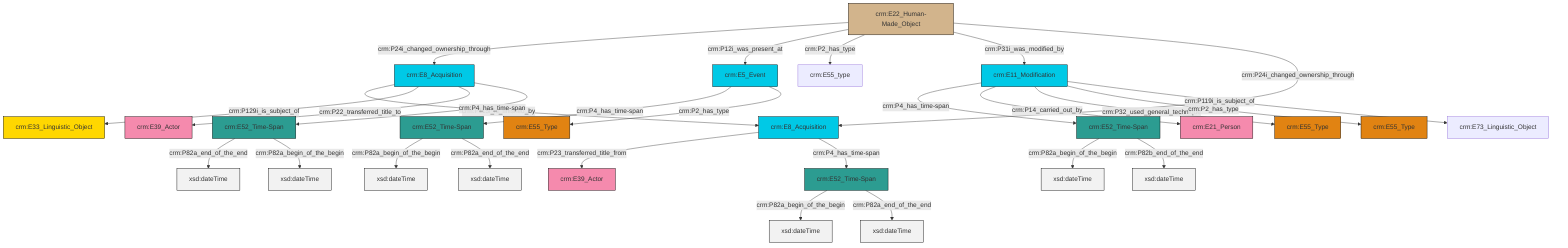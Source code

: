 graph TD
classDef Literal fill:#f2f2f2,stroke:#000000;
classDef CRM_Entity fill:#FFFFFF,stroke:#000000;
classDef Temporal_Entity fill:#00C9E6, stroke:#000000;
classDef Type fill:#E18312, stroke:#000000;
classDef Time-Span fill:#2C9C91, stroke:#000000;
classDef Appellation fill:#FFEB7F, stroke:#000000;
classDef Place fill:#008836, stroke:#000000;
classDef Persistent_Item fill:#B266B2, stroke:#000000;
classDef Conceptual_Object fill:#FFD700, stroke:#000000;
classDef Physical_Thing fill:#D2B48C, stroke:#000000;
classDef Actor fill:#f58aad, stroke:#000000;
classDef PC_Classes fill:#4ce600, stroke:#000000;
classDef Multi fill:#cccccc,stroke:#000000;

0["crm:E11_Modification"]:::Temporal_Entity -->|crm:P4_has_time-span| 1["crm:E52_Time-Span"]:::Time-Span
3["crm:E8_Acquisition"]:::Temporal_Entity -->|crm:P115i_is_finished_by| 4["crm:E8_Acquisition"]:::Temporal_Entity
0["crm:E11_Modification"]:::Temporal_Entity -->|crm:P14_carried_out_by| 5["crm:E21_Person"]:::Actor
6["crm:E22_Human-Made_Object"]:::Physical_Thing -->|crm:P24i_changed_ownership_through| 3["crm:E8_Acquisition"]:::Temporal_Entity
0["crm:E11_Modification"]:::Temporal_Entity -->|crm:P32_used_general_technique| 7["crm:E55_Type"]:::Type
3["crm:E8_Acquisition"]:::Temporal_Entity -->|crm:P129i_is_subject_of| 8["crm:E33_Linguistic_Object"]:::Conceptual_Object
3["crm:E8_Acquisition"]:::Temporal_Entity -->|crm:P22_transferred_title_to| 9["crm:E39_Actor"]:::Actor
10["crm:E52_Time-Span"]:::Time-Span -->|crm:P82a_begin_of_the_begin| 11[xsd:dateTime]:::Literal
12["crm:E52_Time-Span"]:::Time-Span -->|crm:P82a_begin_of_the_begin| 13[xsd:dateTime]:::Literal
15["crm:E5_Event"]:::Temporal_Entity -->|crm:P4_has_time-span| 10["crm:E52_Time-Span"]:::Time-Span
1["crm:E52_Time-Span"]:::Time-Span -->|crm:P82a_begin_of_the_begin| 20[xsd:dateTime]:::Literal
15["crm:E5_Event"]:::Temporal_Entity -->|crm:P2_has_type| 24["crm:E55_Type"]:::Type
4["crm:E8_Acquisition"]:::Temporal_Entity -->|crm:P23_transferred_title_from| 25["crm:E39_Actor"]:::Actor
26["crm:E52_Time-Span"]:::Time-Span -->|crm:P82a_end_of_the_end| 27[xsd:dateTime]:::Literal
26["crm:E52_Time-Span"]:::Time-Span -->|crm:P82a_begin_of_the_begin| 30[xsd:dateTime]:::Literal
6["crm:E22_Human-Made_Object"]:::Physical_Thing -->|crm:P12i_was_present_at| 15["crm:E5_Event"]:::Temporal_Entity
6["crm:E22_Human-Made_Object"]:::Physical_Thing -->|crm:P2_has_type| 31["crm:E55_type"]:::Default
4["crm:E8_Acquisition"]:::Temporal_Entity -->|crm:P4_has_time-span| 12["crm:E52_Time-Span"]:::Time-Span
6["crm:E22_Human-Made_Object"]:::Physical_Thing -->|crm:P31i_was_modified_by| 0["crm:E11_Modification"]:::Temporal_Entity
0["crm:E11_Modification"]:::Temporal_Entity -->|crm:P2_has_type| 28["crm:E55_Type"]:::Type
10["crm:E52_Time-Span"]:::Time-Span -->|crm:P82a_end_of_the_end| 37[xsd:dateTime]:::Literal
12["crm:E52_Time-Span"]:::Time-Span -->|crm:P82a_end_of_the_end| 38[xsd:dateTime]:::Literal
3["crm:E8_Acquisition"]:::Temporal_Entity -->|crm:P4_has_time-span| 26["crm:E52_Time-Span"]:::Time-Span
1["crm:E52_Time-Span"]:::Time-Span -->|crm:P82b_end_of_the_end| 40[xsd:dateTime]:::Literal
6["crm:E22_Human-Made_Object"]:::Physical_Thing -->|crm:P24i_changed_ownership_through| 4["crm:E8_Acquisition"]:::Temporal_Entity
0["crm:E11_Modification"]:::Temporal_Entity -->|crm:P119i_is_subject_of| 33["crm:E73_Linguistic_Object"]:::Default